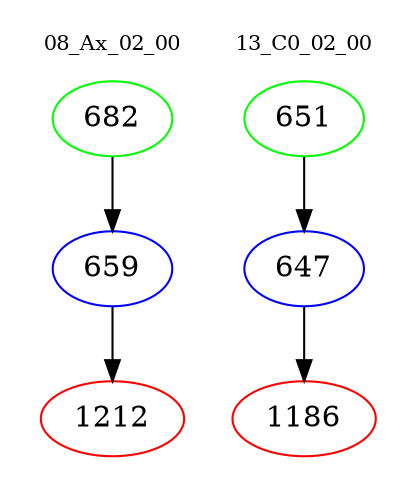 digraph{
subgraph cluster_0 {
color = white
label = "08_Ax_02_00";
fontsize=10;
T0_682 [label="682", color="green"]
T0_682 -> T0_659 [color="black"]
T0_659 [label="659", color="blue"]
T0_659 -> T0_1212 [color="black"]
T0_1212 [label="1212", color="red"]
}
subgraph cluster_1 {
color = white
label = "13_C0_02_00";
fontsize=10;
T1_651 [label="651", color="green"]
T1_651 -> T1_647 [color="black"]
T1_647 [label="647", color="blue"]
T1_647 -> T1_1186 [color="black"]
T1_1186 [label="1186", color="red"]
}
}
